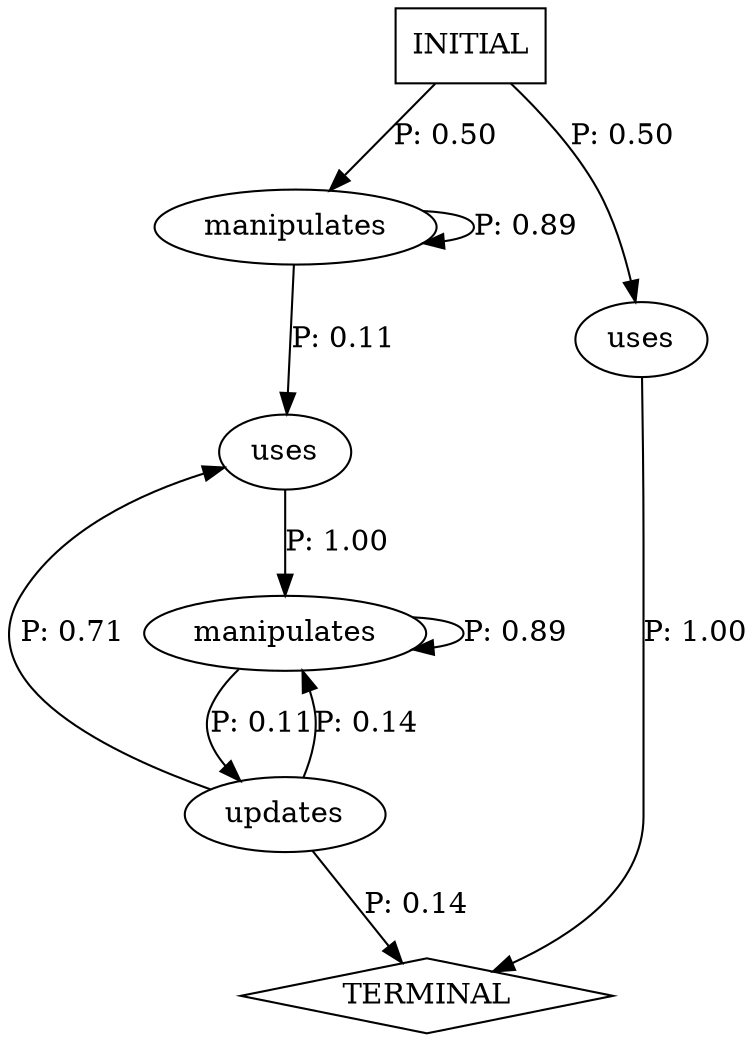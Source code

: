 digraph G {
  0 [label="manipulates"];
  1 [label="manipulates"];
  2 [label="updates"];
  3 [label="uses"];
  4 [label="uses"];
  5 [label="TERMINAL",shape=diamond];
  6 [label="INITIAL",shape=box];
0->0 [label="P: 0.89"];
0->3 [label="P: 0.11"];
1->1 [label="P: 0.89"];
1->2 [label="P: 0.11"];
2->1 [label="P: 0.14"];
2->3 [label="P: 0.71"];
2->5 [label="P: 0.14"];
3->1 [label="P: 1.00"];
4->5 [label="P: 1.00"];
6->0 [label="P: 0.50"];
6->4 [label="P: 0.50"];
}
